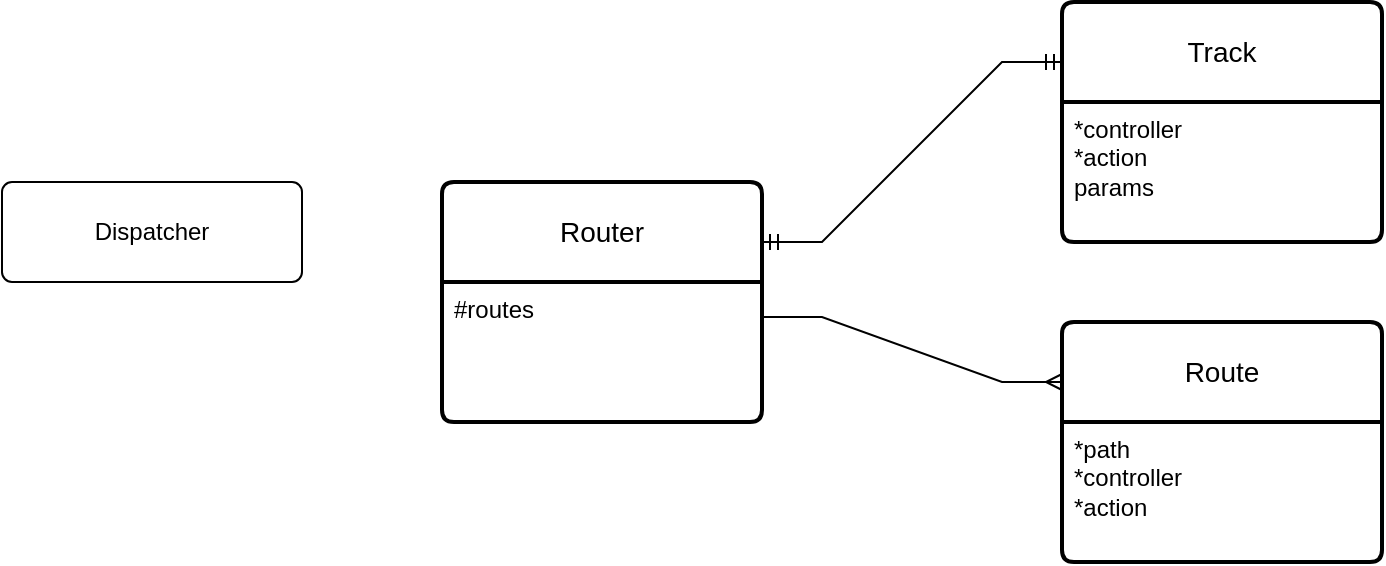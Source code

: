 <mxfile version="23.1.1" type="github">
  <diagram id="R2lEEEUBdFMjLlhIrx00" name="Page-1">
    <mxGraphModel dx="2368" dy="614" grid="1" gridSize="10" guides="1" tooltips="1" connect="1" arrows="1" fold="1" page="1" pageScale="1" pageWidth="850" pageHeight="1100" math="0" shadow="0" extFonts="Permanent Marker^https://fonts.googleapis.com/css?family=Permanent+Marker">
      <root>
        <mxCell id="0" />
        <mxCell id="1" parent="0" />
        <mxCell id="fpcZFmj4kknY35M-rv4F-65" value="Router" style="swimlane;childLayout=stackLayout;horizontal=1;startSize=50;horizontalStack=0;rounded=1;fontSize=14;fontStyle=0;strokeWidth=2;resizeParent=0;resizeLast=1;shadow=0;dashed=0;align=center;arcSize=4;whiteSpace=wrap;html=1;" vertex="1" parent="1">
          <mxGeometry x="20" y="280" width="160" height="120" as="geometry" />
        </mxCell>
        <mxCell id="fpcZFmj4kknY35M-rv4F-66" value="#routes" style="align=left;strokeColor=none;fillColor=none;spacingLeft=4;fontSize=12;verticalAlign=top;resizable=0;rotatable=0;part=1;html=1;" vertex="1" parent="fpcZFmj4kknY35M-rv4F-65">
          <mxGeometry y="50" width="160" height="70" as="geometry" />
        </mxCell>
        <mxCell id="fpcZFmj4kknY35M-rv4F-67" value="Track" style="swimlane;childLayout=stackLayout;horizontal=1;startSize=50;horizontalStack=0;rounded=1;fontSize=14;fontStyle=0;strokeWidth=2;resizeParent=0;resizeLast=1;shadow=0;dashed=0;align=center;arcSize=4;whiteSpace=wrap;html=1;" vertex="1" parent="1">
          <mxGeometry x="330" y="190" width="160" height="120" as="geometry" />
        </mxCell>
        <mxCell id="fpcZFmj4kknY35M-rv4F-68" value="*controller&lt;div&gt;*action&lt;/div&gt;&lt;div&gt;params&lt;/div&gt;" style="align=left;strokeColor=none;fillColor=none;spacingLeft=4;fontSize=12;verticalAlign=top;resizable=0;rotatable=0;part=1;html=1;" vertex="1" parent="fpcZFmj4kknY35M-rv4F-67">
          <mxGeometry y="50" width="160" height="70" as="geometry" />
        </mxCell>
        <mxCell id="fpcZFmj4kknY35M-rv4F-69" value="Route" style="swimlane;childLayout=stackLayout;horizontal=1;startSize=50;horizontalStack=0;rounded=1;fontSize=14;fontStyle=0;strokeWidth=2;resizeParent=0;resizeLast=1;shadow=0;dashed=0;align=center;arcSize=4;whiteSpace=wrap;html=1;" vertex="1" parent="1">
          <mxGeometry x="330" y="350" width="160" height="120" as="geometry" />
        </mxCell>
        <mxCell id="fpcZFmj4kknY35M-rv4F-70" value="*path&lt;div&gt;*controller&lt;/div&gt;&lt;div&gt;*action&lt;/div&gt;" style="align=left;strokeColor=none;fillColor=none;spacingLeft=4;fontSize=12;verticalAlign=top;resizable=0;rotatable=0;part=1;html=1;" vertex="1" parent="fpcZFmj4kknY35M-rv4F-69">
          <mxGeometry y="50" width="160" height="70" as="geometry" />
        </mxCell>
        <mxCell id="fpcZFmj4kknY35M-rv4F-72" value="" style="edgeStyle=entityRelationEdgeStyle;fontSize=12;html=1;endArrow=ERmandOne;startArrow=ERmandOne;rounded=0;entryX=0;entryY=0.25;entryDx=0;entryDy=0;exitX=1;exitY=0.25;exitDx=0;exitDy=0;" edge="1" parent="1" source="fpcZFmj4kknY35M-rv4F-65" target="fpcZFmj4kknY35M-rv4F-67">
          <mxGeometry width="100" height="100" relative="1" as="geometry">
            <mxPoint x="210" y="340" as="sourcePoint" />
            <mxPoint x="310" y="240" as="targetPoint" />
          </mxGeometry>
        </mxCell>
        <mxCell id="fpcZFmj4kknY35M-rv4F-74" value="" style="edgeStyle=entityRelationEdgeStyle;fontSize=12;html=1;endArrow=ERmany;rounded=0;entryX=0;entryY=0.25;entryDx=0;entryDy=0;exitX=1;exitY=0.25;exitDx=0;exitDy=0;" edge="1" parent="1" source="fpcZFmj4kknY35M-rv4F-66" target="fpcZFmj4kknY35M-rv4F-69">
          <mxGeometry width="100" height="100" relative="1" as="geometry">
            <mxPoint x="150" y="590" as="sourcePoint" />
            <mxPoint x="250" y="490" as="targetPoint" />
            <Array as="points">
              <mxPoint x="160" y="460" />
            </Array>
          </mxGeometry>
        </mxCell>
        <mxCell id="fpcZFmj4kknY35M-rv4F-77" value="Dispatcher" style="rounded=1;arcSize=10;whiteSpace=wrap;html=1;align=center;" vertex="1" parent="1">
          <mxGeometry x="-200" y="280" width="150" height="50" as="geometry" />
        </mxCell>
      </root>
    </mxGraphModel>
  </diagram>
</mxfile>
